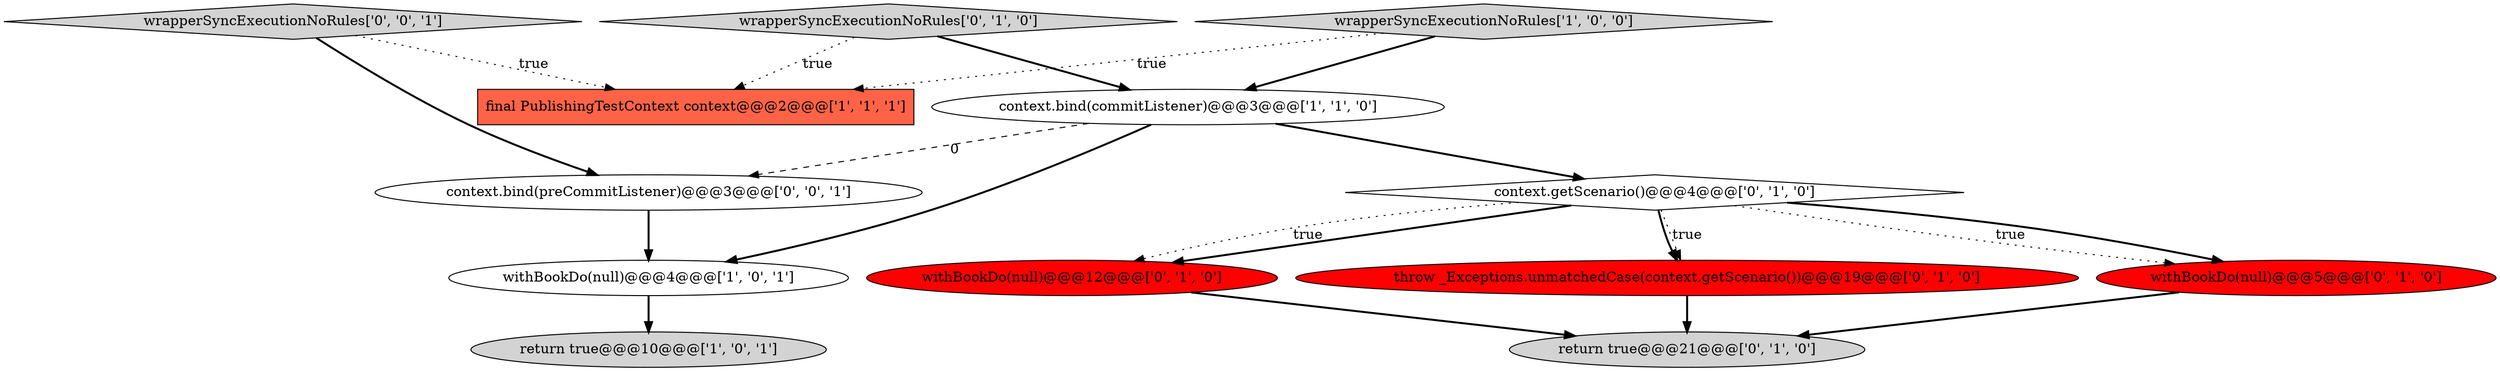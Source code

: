 digraph {
0 [style = filled, label = "wrapperSyncExecutionNoRules['1', '0', '0']", fillcolor = lightgray, shape = diamond image = "AAA0AAABBB1BBB"];
12 [style = filled, label = "context.bind(preCommitListener)@@@3@@@['0', '0', '1']", fillcolor = white, shape = ellipse image = "AAA0AAABBB3BBB"];
5 [style = filled, label = "context.getScenario()@@@4@@@['0', '1', '0']", fillcolor = white, shape = diamond image = "AAA0AAABBB2BBB"];
10 [style = filled, label = "withBookDo(null)@@@12@@@['0', '1', '0']", fillcolor = red, shape = ellipse image = "AAA1AAABBB2BBB"];
3 [style = filled, label = "final PublishingTestContext context@@@2@@@['1', '1', '1']", fillcolor = tomato, shape = box image = "AAA0AAABBB1BBB"];
4 [style = filled, label = "return true@@@10@@@['1', '0', '1']", fillcolor = lightgray, shape = ellipse image = "AAA0AAABBB1BBB"];
6 [style = filled, label = "return true@@@21@@@['0', '1', '0']", fillcolor = lightgray, shape = ellipse image = "AAA0AAABBB2BBB"];
8 [style = filled, label = "throw _Exceptions.unmatchedCase(context.getScenario())@@@19@@@['0', '1', '0']", fillcolor = red, shape = ellipse image = "AAA1AAABBB2BBB"];
2 [style = filled, label = "context.bind(commitListener)@@@3@@@['1', '1', '0']", fillcolor = white, shape = ellipse image = "AAA0AAABBB1BBB"];
11 [style = filled, label = "wrapperSyncExecutionNoRules['0', '0', '1']", fillcolor = lightgray, shape = diamond image = "AAA0AAABBB3BBB"];
7 [style = filled, label = "withBookDo(null)@@@5@@@['0', '1', '0']", fillcolor = red, shape = ellipse image = "AAA1AAABBB2BBB"];
9 [style = filled, label = "wrapperSyncExecutionNoRules['0', '1', '0']", fillcolor = lightgray, shape = diamond image = "AAA0AAABBB2BBB"];
1 [style = filled, label = "withBookDo(null)@@@4@@@['1', '0', '1']", fillcolor = white, shape = ellipse image = "AAA0AAABBB1BBB"];
5->7 [style = bold, label=""];
5->10 [style = bold, label=""];
5->8 [style = bold, label=""];
1->4 [style = bold, label=""];
2->12 [style = dashed, label="0"];
8->6 [style = bold, label=""];
0->2 [style = bold, label=""];
11->12 [style = bold, label=""];
0->3 [style = dotted, label="true"];
9->3 [style = dotted, label="true"];
5->8 [style = dotted, label="true"];
11->3 [style = dotted, label="true"];
12->1 [style = bold, label=""];
9->2 [style = bold, label=""];
5->7 [style = dotted, label="true"];
10->6 [style = bold, label=""];
2->1 [style = bold, label=""];
5->10 [style = dotted, label="true"];
7->6 [style = bold, label=""];
2->5 [style = bold, label=""];
}

